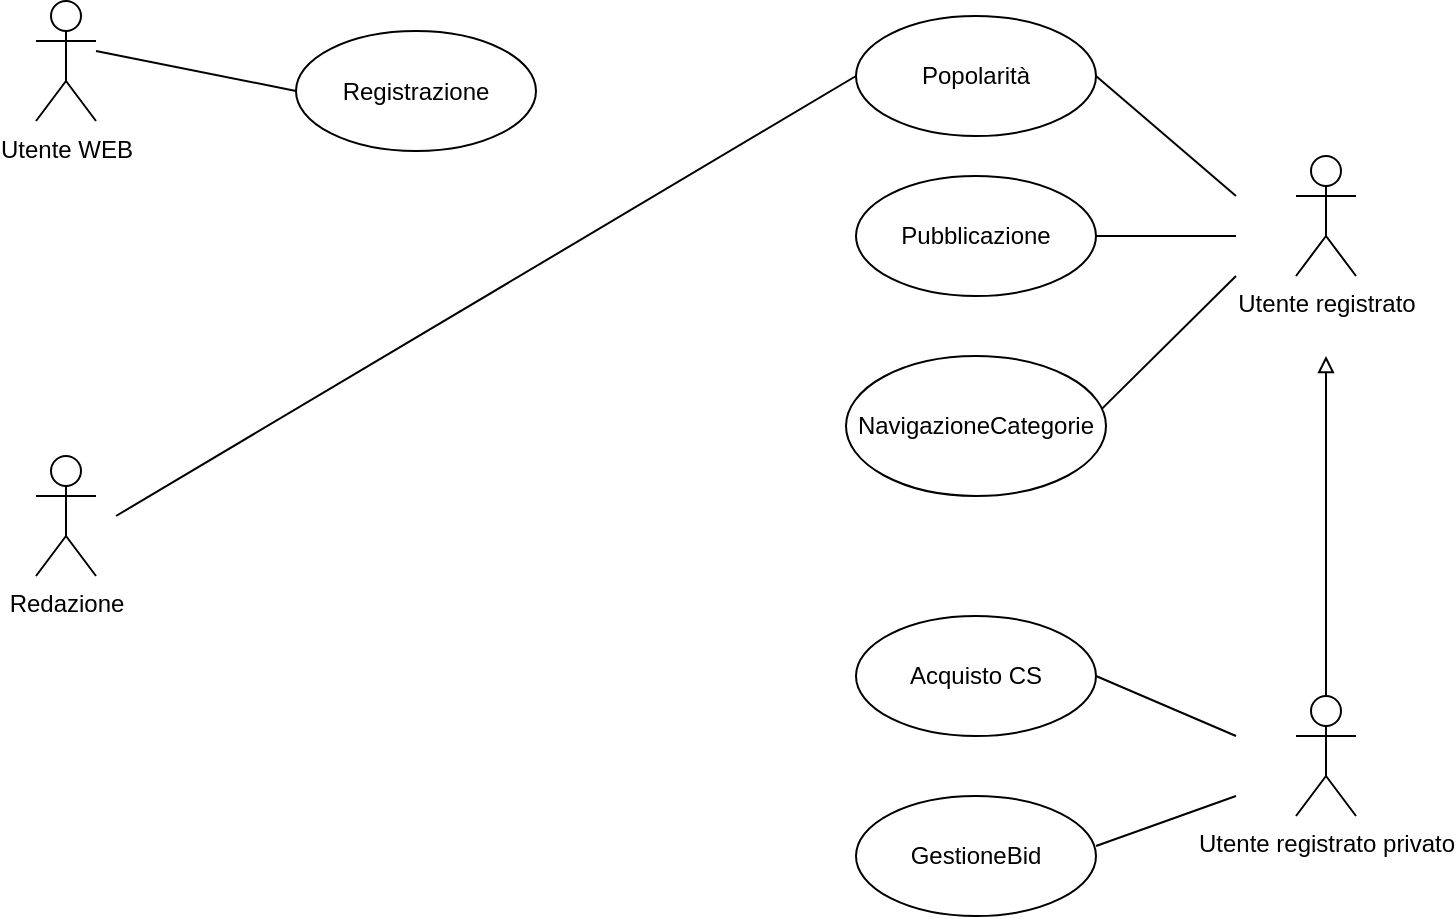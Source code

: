 <mxfile version="21.6.1" type="device">
  <diagram name="Pagina-1" id="5JXVkZ-9sPwiygzrxXfO">
    <mxGraphModel dx="1050" dy="619" grid="1" gridSize="10" guides="1" tooltips="1" connect="1" arrows="1" fold="1" page="1" pageScale="1" pageWidth="827" pageHeight="1169" math="0" shadow="0">
      <root>
        <mxCell id="0" />
        <mxCell id="1" parent="0" />
        <mxCell id="OITT_-eykMnc_-5-3sGQ-2" value="Utente WEB" style="shape=umlActor;verticalLabelPosition=bottom;verticalAlign=top;html=1;outlineConnect=0;" vertex="1" parent="1">
          <mxGeometry x="80" y="112.5" width="30" height="60" as="geometry" />
        </mxCell>
        <mxCell id="OITT_-eykMnc_-5-3sGQ-3" value="Redazione" style="shape=umlActor;verticalLabelPosition=bottom;verticalAlign=top;html=1;outlineConnect=0;" vertex="1" parent="1">
          <mxGeometry x="80" y="340" width="30" height="60" as="geometry" />
        </mxCell>
        <mxCell id="OITT_-eykMnc_-5-3sGQ-4" value="Utente registrato" style="shape=umlActor;verticalLabelPosition=bottom;verticalAlign=top;html=1;outlineConnect=0;" vertex="1" parent="1">
          <mxGeometry x="710" y="190" width="30" height="60" as="geometry" />
        </mxCell>
        <mxCell id="OITT_-eykMnc_-5-3sGQ-24" style="edgeStyle=orthogonalEdgeStyle;rounded=0;orthogonalLoop=1;jettySize=auto;html=1;exitX=0.5;exitY=0;exitDx=0;exitDy=0;exitPerimeter=0;endArrow=block;endFill=0;" edge="1" parent="1" source="OITT_-eykMnc_-5-3sGQ-5">
          <mxGeometry relative="1" as="geometry">
            <mxPoint x="725" y="290" as="targetPoint" />
          </mxGeometry>
        </mxCell>
        <mxCell id="OITT_-eykMnc_-5-3sGQ-5" value="Utente registrato privato" style="shape=umlActor;verticalLabelPosition=bottom;verticalAlign=top;html=1;outlineConnect=0;" vertex="1" parent="1">
          <mxGeometry x="710" y="460" width="30" height="60" as="geometry" />
        </mxCell>
        <mxCell id="OITT_-eykMnc_-5-3sGQ-6" value="Registrazione" style="ellipse;whiteSpace=wrap;html=1;" vertex="1" parent="1">
          <mxGeometry x="210" y="127.5" width="120" height="60" as="geometry" />
        </mxCell>
        <mxCell id="OITT_-eykMnc_-5-3sGQ-11" value="" style="endArrow=none;startArrow=none;endFill=0;startFill=0;html=1;rounded=0;entryX=0;entryY=0.5;entryDx=0;entryDy=0;" edge="1" parent="1" target="OITT_-eykMnc_-5-3sGQ-6">
          <mxGeometry width="160" relative="1" as="geometry">
            <mxPoint x="110" y="137.5" as="sourcePoint" />
            <mxPoint x="270" y="197.5" as="targetPoint" />
          </mxGeometry>
        </mxCell>
        <mxCell id="OITT_-eykMnc_-5-3sGQ-12" value="Popolarità" style="ellipse;whiteSpace=wrap;html=1;" vertex="1" parent="1">
          <mxGeometry x="490" y="120" width="120" height="60" as="geometry" />
        </mxCell>
        <mxCell id="OITT_-eykMnc_-5-3sGQ-13" value="Pubblicazione" style="ellipse;whiteSpace=wrap;html=1;" vertex="1" parent="1">
          <mxGeometry x="490" y="200" width="120" height="60" as="geometry" />
        </mxCell>
        <mxCell id="OITT_-eykMnc_-5-3sGQ-14" value="NavigazioneCategorie" style="ellipse;whiteSpace=wrap;html=1;" vertex="1" parent="1">
          <mxGeometry x="485" y="290" width="130" height="70" as="geometry" />
        </mxCell>
        <mxCell id="OITT_-eykMnc_-5-3sGQ-15" value="" style="endArrow=none;startArrow=none;endFill=0;startFill=0;html=1;rounded=0;" edge="1" parent="1">
          <mxGeometry width="160" relative="1" as="geometry">
            <mxPoint x="610" y="150" as="sourcePoint" />
            <mxPoint x="680" y="210" as="targetPoint" />
          </mxGeometry>
        </mxCell>
        <mxCell id="OITT_-eykMnc_-5-3sGQ-16" value="" style="endArrow=none;startArrow=none;endFill=0;startFill=0;html=1;rounded=0;exitX=1;exitY=0.5;exitDx=0;exitDy=0;" edge="1" parent="1" source="OITT_-eykMnc_-5-3sGQ-13">
          <mxGeometry width="160" relative="1" as="geometry">
            <mxPoint x="610" y="200" as="sourcePoint" />
            <mxPoint x="680" y="230" as="targetPoint" />
          </mxGeometry>
        </mxCell>
        <mxCell id="OITT_-eykMnc_-5-3sGQ-17" value="" style="endArrow=none;startArrow=none;endFill=0;startFill=0;html=1;rounded=0;exitX=0.985;exitY=0.376;exitDx=0;exitDy=0;exitPerimeter=0;" edge="1" parent="1" source="OITT_-eykMnc_-5-3sGQ-14">
          <mxGeometry width="160" relative="1" as="geometry">
            <mxPoint x="620" y="310" as="sourcePoint" />
            <mxPoint x="680" y="250" as="targetPoint" />
          </mxGeometry>
        </mxCell>
        <mxCell id="OITT_-eykMnc_-5-3sGQ-18" value="Acquisto CS" style="ellipse;whiteSpace=wrap;html=1;" vertex="1" parent="1">
          <mxGeometry x="490" y="420" width="120" height="60" as="geometry" />
        </mxCell>
        <mxCell id="OITT_-eykMnc_-5-3sGQ-19" value="GestioneBid" style="ellipse;whiteSpace=wrap;html=1;" vertex="1" parent="1">
          <mxGeometry x="490" y="510" width="120" height="60" as="geometry" />
        </mxCell>
        <mxCell id="OITT_-eykMnc_-5-3sGQ-20" value="" style="endArrow=none;startArrow=none;endFill=0;startFill=0;html=1;rounded=0;exitX=1;exitY=0.5;exitDx=0;exitDy=0;" edge="1" parent="1" source="OITT_-eykMnc_-5-3sGQ-18">
          <mxGeometry width="160" relative="1" as="geometry">
            <mxPoint x="610" y="456" as="sourcePoint" />
            <mxPoint x="680" y="480" as="targetPoint" />
          </mxGeometry>
        </mxCell>
        <mxCell id="OITT_-eykMnc_-5-3sGQ-21" value="" style="endArrow=none;startArrow=none;endFill=0;startFill=0;html=1;rounded=0;exitX=1;exitY=0.5;exitDx=0;exitDy=0;" edge="1" parent="1">
          <mxGeometry width="160" relative="1" as="geometry">
            <mxPoint x="610" y="535" as="sourcePoint" />
            <mxPoint x="680" y="510" as="targetPoint" />
          </mxGeometry>
        </mxCell>
        <mxCell id="OITT_-eykMnc_-5-3sGQ-23" value="" style="endArrow=none;startArrow=none;endFill=0;startFill=0;html=1;rounded=0;entryX=0;entryY=0.5;entryDx=0;entryDy=0;" edge="1" parent="1" target="OITT_-eykMnc_-5-3sGQ-12">
          <mxGeometry width="160" relative="1" as="geometry">
            <mxPoint x="120" y="370" as="sourcePoint" />
            <mxPoint x="310" y="310.5" as="targetPoint" />
          </mxGeometry>
        </mxCell>
      </root>
    </mxGraphModel>
  </diagram>
</mxfile>
